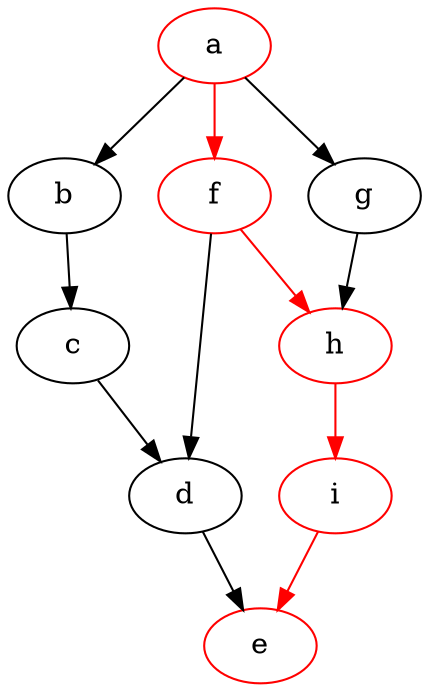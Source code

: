 digraph {
	a [color=red]
	b
	c
	d
	e [color=red]
	f [color=red]
	h [color=red]
	g
	i [color=red]
	a->b
	a->f [color=red]
	a->g
	b->c
	c->d
	d->e
	f->d
	f->h [color=red]
	h->i [color=red]
	g->h
	i->e [color=red]
}
